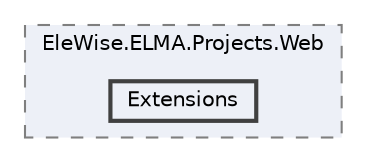 digraph "Web/Modules/EleWise.ELMA.Projects.Web/Extensions"
{
 // LATEX_PDF_SIZE
  bgcolor="transparent";
  edge [fontname=Helvetica,fontsize=10,labelfontname=Helvetica,labelfontsize=10];
  node [fontname=Helvetica,fontsize=10,shape=box,height=0.2,width=0.4];
  compound=true
  subgraph clusterdir_23a6f94d21080c87fc1e38cbb81deb77 {
    graph [ bgcolor="#edf0f7", pencolor="grey50", label="EleWise.ELMA.Projects.Web", fontname=Helvetica,fontsize=10 style="filled,dashed", URL="dir_23a6f94d21080c87fc1e38cbb81deb77.html",tooltip=""]
  dir_06a3fb69d342d92bedeb873551446f0c [label="Extensions", fillcolor="#edf0f7", color="grey25", style="filled,bold", URL="dir_06a3fb69d342d92bedeb873551446f0c.html",tooltip=""];
  }
}
